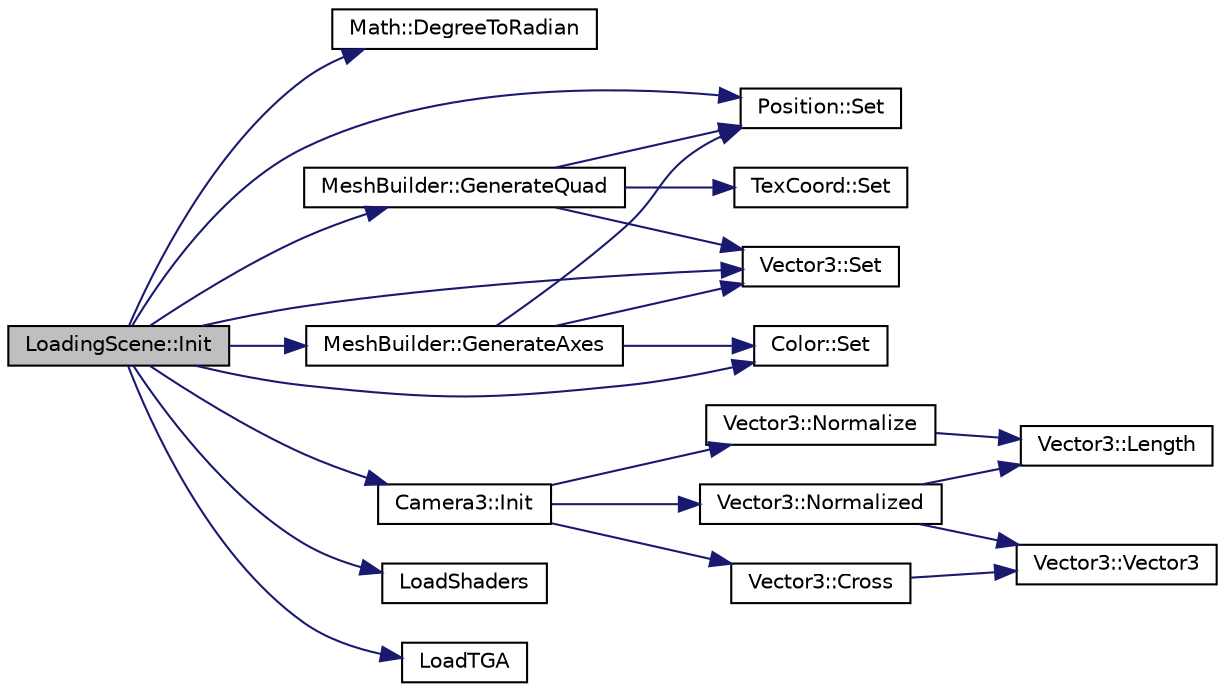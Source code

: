digraph "LoadingScene::Init"
{
  bgcolor="transparent";
  edge [fontname="Helvetica",fontsize="10",labelfontname="Helvetica",labelfontsize="10"];
  node [fontname="Helvetica",fontsize="10",shape=record];
  rankdir="LR";
  Node1 [label="LoadingScene::Init",height=0.2,width=0.4,color="black", fillcolor="grey75", style="filled", fontcolor="black"];
  Node1 -> Node2 [color="midnightblue",fontsize="10",style="solid",fontname="Helvetica"];
  Node2 [label="Math::DegreeToRadian",height=0.2,width=0.4,color="black",URL="$namespaceMath.html#ac04b987cc6c574a059e68cb58f58c09a",tooltip="Converts from degrees to radians. "];
  Node1 -> Node3 [color="midnightblue",fontsize="10",style="solid",fontname="Helvetica"];
  Node3 [label="MeshBuilder::GenerateAxes",height=0.2,width=0.4,color="black",URL="$classMeshBuilder.html#a78d37e2b0cc068eec801f17c367100e7",tooltip="Generate the vertices of a reference Axes; Use red for x-axis, green for y-axis, blue for z-axis Then..."];
  Node3 -> Node4 [color="midnightblue",fontsize="10",style="solid",fontname="Helvetica"];
  Node4 [label="Position::Set",height=0.2,width=0.4,color="black",URL="$structPosition.html#a2919b2441baf7a2f799791d65a1cfc15"];
  Node3 -> Node5 [color="midnightblue",fontsize="10",style="solid",fontname="Helvetica"];
  Node5 [label="Color::Set",height=0.2,width=0.4,color="black",URL="$structColor.html#acc77e4e3583d3eca7e476952e51bfb80"];
  Node3 -> Node6 [color="midnightblue",fontsize="10",style="solid",fontname="Helvetica"];
  Node6 [label="Vector3::Set",height=0.2,width=0.4,color="black",URL="$structVector3.html#a9c25d604bd52b162cfcb56302ef032bb",tooltip="Set the elements of this vector. "];
  Node1 -> Node7 [color="midnightblue",fontsize="10",style="solid",fontname="Helvetica"];
  Node7 [label="MeshBuilder::GenerateQuad",height=0.2,width=0.4,color="black",URL="$classMeshBuilder.html#a8fede2f411aebe5d41af99b51be7ed77",tooltip="Generate the vertices of a quad; Use random color for each vertex Then generate the VBO/IBO and store..."];
  Node7 -> Node4 [color="midnightblue",fontsize="10",style="solid",fontname="Helvetica"];
  Node7 -> Node6 [color="midnightblue",fontsize="10",style="solid",fontname="Helvetica"];
  Node7 -> Node8 [color="midnightblue",fontsize="10",style="solid",fontname="Helvetica"];
  Node8 [label="TexCoord::Set",height=0.2,width=0.4,color="black",URL="$structTexCoord.html#a64b4ceeb1733c478cb4b5b1216146c32"];
  Node1 -> Node9 [color="midnightblue",fontsize="10",style="solid",fontname="Helvetica"];
  Node9 [label="Camera3::Init",height=0.2,width=0.4,color="black",URL="$classCamera3.html#a6b57f6672752e8c5dbcfa32d693c17fc"];
  Node9 -> Node10 [color="midnightblue",fontsize="10",style="solid",fontname="Helvetica"];
  Node10 [label="Vector3::Cross",height=0.2,width=0.4,color="black",URL="$structVector3.html#aa1cdc5357009b47fe585ddd61e263aad",tooltip="Cross product of 2 vectors. "];
  Node10 -> Node11 [color="midnightblue",fontsize="10",style="solid",fontname="Helvetica"];
  Node11 [label="Vector3::Vector3",height=0.2,width=0.4,color="black",URL="$structVector3.html#afa5e0c801fc2c8a820a54ea99302fe08",tooltip="Vector3 default constructor. "];
  Node9 -> Node12 [color="midnightblue",fontsize="10",style="solid",fontname="Helvetica"];
  Node12 [label="Vector3::Normalize",height=0.2,width=0.4,color="black",URL="$structVector3.html#aaef4f25a38878a640ab4a48002a7eff8",tooltip="Normalize this vector and return a reference to it. "];
  Node12 -> Node13 [color="midnightblue",fontsize="10",style="solid",fontname="Helvetica"];
  Node13 [label="Vector3::Length",height=0.2,width=0.4,color="black",URL="$structVector3.html#a200024a8442329de9a625ed58ffe7075",tooltip="Return length of vector. "];
  Node9 -> Node14 [color="midnightblue",fontsize="10",style="solid",fontname="Helvetica"];
  Node14 [label="Vector3::Normalized",height=0.2,width=0.4,color="black",URL="$structVector3.html#a2da0f00c5529bced69763320dac9c414",tooltip="Return a copy of this vector, normalized. "];
  Node14 -> Node13 [color="midnightblue",fontsize="10",style="solid",fontname="Helvetica"];
  Node14 -> Node11 [color="midnightblue",fontsize="10",style="solid",fontname="Helvetica"];
  Node1 -> Node15 [color="midnightblue",fontsize="10",style="solid",fontname="Helvetica"];
  Node15 [label="LoadShaders",height=0.2,width=0.4,color="black",URL="$shader_8cpp.html#a833f10cca6a76fe34ae9efa23ac5e73c"];
  Node1 -> Node16 [color="midnightblue",fontsize="10",style="solid",fontname="Helvetica"];
  Node16 [label="LoadTGA",height=0.2,width=0.4,color="black",URL="$LoadTGA_8cpp.html#a459a80ca6de67a1e3493bfb66ae317e4"];
  Node1 -> Node4 [color="midnightblue",fontsize="10",style="solid",fontname="Helvetica"];
  Node1 -> Node6 [color="midnightblue",fontsize="10",style="solid",fontname="Helvetica"];
  Node1 -> Node5 [color="midnightblue",fontsize="10",style="solid",fontname="Helvetica"];
}
